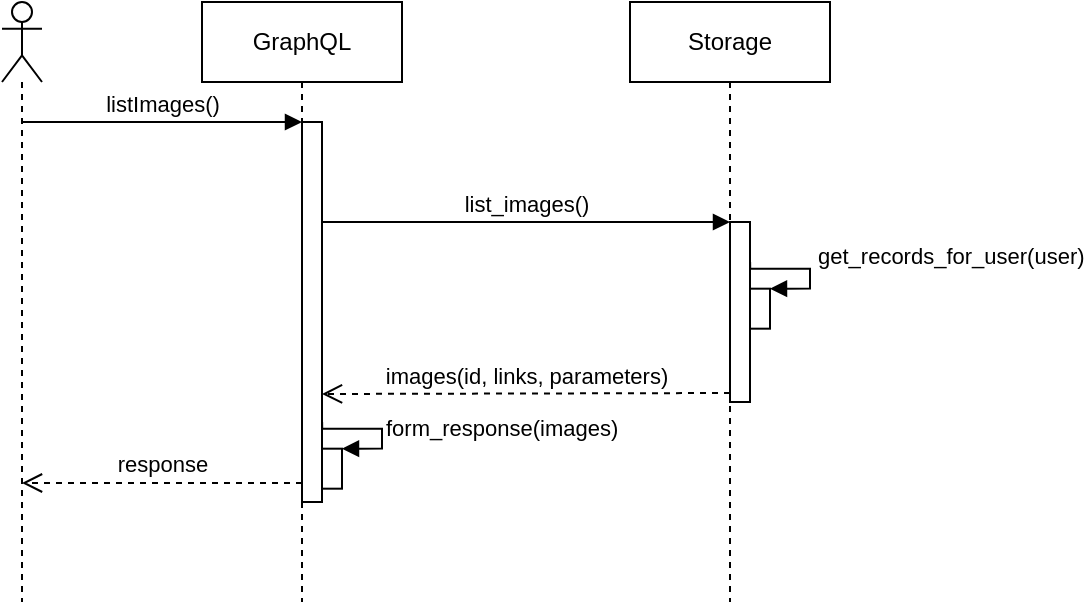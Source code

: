 <mxfile version="13.1.3">
    <diagram id="6hGFLwfOUW9BJ-s0fimq" name="Page-1">
        <mxGraphModel dx="830" dy="427" grid="1" gridSize="10" guides="1" tooltips="1" connect="1" arrows="1" fold="1" page="1" pageScale="1" pageWidth="827" pageHeight="1169" math="0" shadow="0">
            <root>
                <mxCell id="0"/>
                <mxCell id="1" parent="0"/>
                <mxCell id="3" value="" style="shape=umlLifeline;participant=umlActor;perimeter=lifelinePerimeter;whiteSpace=wrap;html=1;container=1;collapsible=0;recursiveResize=0;verticalAlign=top;spacingTop=36;labelBackgroundColor=#ffffff;outlineConnect=0;" vertex="1" parent="1">
                    <mxGeometry x="100" y="250" width="20" height="300" as="geometry"/>
                </mxCell>
                <mxCell id="4" value="GraphQL" style="shape=umlLifeline;perimeter=lifelinePerimeter;whiteSpace=wrap;html=1;container=1;collapsible=0;recursiveResize=0;outlineConnect=0;" vertex="1" parent="1">
                    <mxGeometry x="200" y="250" width="100" height="300" as="geometry"/>
                </mxCell>
                <mxCell id="5" value="" style="html=1;points=[];perimeter=orthogonalPerimeter;" vertex="1" parent="4">
                    <mxGeometry x="50" y="60" width="10" height="190" as="geometry"/>
                </mxCell>
                <mxCell id="8" value="Storage" style="shape=umlLifeline;perimeter=lifelinePerimeter;whiteSpace=wrap;html=1;container=1;collapsible=0;recursiveResize=0;outlineConnect=0;" vertex="1" parent="1">
                    <mxGeometry x="414" y="250" width="100" height="300" as="geometry"/>
                </mxCell>
                <mxCell id="9" value="listImages()" style="html=1;verticalAlign=bottom;endArrow=block;entryX=0;entryY=0;" edge="1" parent="1" source="3" target="5">
                    <mxGeometry relative="1" as="geometry">
                        <mxPoint x="180" y="310" as="sourcePoint"/>
                    </mxGeometry>
                </mxCell>
                <mxCell id="10" value="response" style="html=1;verticalAlign=bottom;endArrow=open;dashed=1;endSize=8;exitX=0;exitY=0.95;" edge="1" parent="1" source="5" target="3">
                    <mxGeometry relative="1" as="geometry">
                        <mxPoint x="180" y="386" as="targetPoint"/>
                    </mxGeometry>
                </mxCell>
                <mxCell id="13" value="" style="html=1;points=[];perimeter=orthogonalPerimeter;" vertex="1" parent="1">
                    <mxGeometry x="464" y="360" width="10" height="90" as="geometry"/>
                </mxCell>
                <mxCell id="14" value="list_images()" style="html=1;verticalAlign=bottom;endArrow=block;entryX=0;entryY=0;" edge="1" parent="1" target="13">
                    <mxGeometry relative="1" as="geometry">
                        <mxPoint x="260" y="360" as="sourcePoint"/>
                    </mxGeometry>
                </mxCell>
                <mxCell id="15" value="images(id, links, parameters)" style="html=1;verticalAlign=bottom;endArrow=open;dashed=1;endSize=8;exitX=0;exitY=0.95;" edge="1" parent="1" source="13">
                    <mxGeometry relative="1" as="geometry">
                        <mxPoint x="260" y="446" as="targetPoint"/>
                    </mxGeometry>
                </mxCell>
                <mxCell id="16" value="" style="html=1;points=[];perimeter=orthogonalPerimeter;" vertex="1" parent="1">
                    <mxGeometry x="474" y="393.34" width="10" height="20" as="geometry"/>
                </mxCell>
                <mxCell id="17" value="get_records_for_user(user)" style="edgeStyle=orthogonalEdgeStyle;html=1;align=left;spacingLeft=2;endArrow=block;rounded=0;entryX=1;entryY=0;exitX=1.006;exitY=0.074;exitDx=0;exitDy=0;exitPerimeter=0;" edge="1" parent="1" target="16">
                    <mxGeometry x="0.051" y="6" relative="1" as="geometry">
                        <mxPoint x="474.06" y="380.0" as="sourcePoint"/>
                        <Array as="points">
                            <mxPoint x="504" y="383.34"/>
                            <mxPoint x="504" y="393.34"/>
                        </Array>
                        <mxPoint as="offset"/>
                    </mxGeometry>
                </mxCell>
                <mxCell id="20" value="" style="html=1;points=[];perimeter=orthogonalPerimeter;" vertex="1" parent="1">
                    <mxGeometry x="260" y="473.34" width="10" height="20" as="geometry"/>
                </mxCell>
                <mxCell id="21" value="form_response(images)" style="edgeStyle=orthogonalEdgeStyle;html=1;align=left;spacingLeft=2;endArrow=block;rounded=0;entryX=1;entryY=0;exitX=1.006;exitY=0.074;exitDx=0;exitDy=0;exitPerimeter=0;" edge="1" parent="1" target="20">
                    <mxGeometry relative="1" as="geometry">
                        <mxPoint x="260.06" y="460" as="sourcePoint"/>
                        <Array as="points">
                            <mxPoint x="290" y="463.34"/>
                            <mxPoint x="290" y="473.34"/>
                        </Array>
                    </mxGeometry>
                </mxCell>
            </root>
        </mxGraphModel>
    </diagram>
</mxfile>